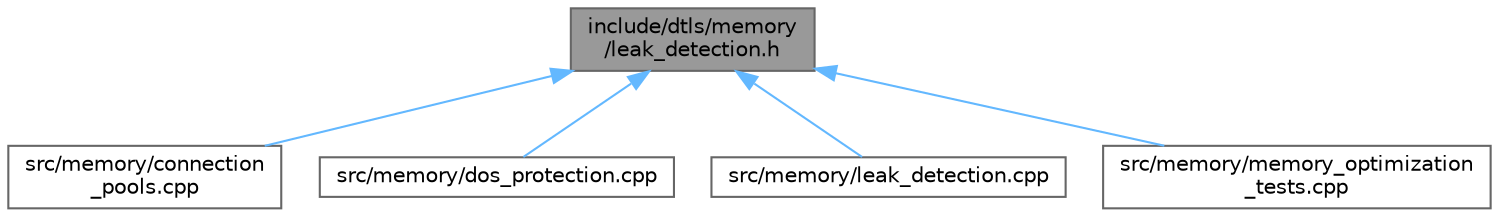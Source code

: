 digraph "include/dtls/memory/leak_detection.h"
{
 // LATEX_PDF_SIZE
  bgcolor="transparent";
  edge [fontname=Helvetica,fontsize=10,labelfontname=Helvetica,labelfontsize=10];
  node [fontname=Helvetica,fontsize=10,shape=box,height=0.2,width=0.4];
  Node1 [id="Node000001",label="include/dtls/memory\l/leak_detection.h",height=0.2,width=0.4,color="gray40", fillcolor="grey60", style="filled", fontcolor="black",tooltip=" "];
  Node1 -> Node2 [id="edge1_Node000001_Node000002",dir="back",color="steelblue1",style="solid",tooltip=" "];
  Node2 [id="Node000002",label="src/memory/connection\l_pools.cpp",height=0.2,width=0.4,color="grey40", fillcolor="white", style="filled",URL="$connection__pools_8cpp.html",tooltip=" "];
  Node1 -> Node3 [id="edge2_Node000001_Node000003",dir="back",color="steelblue1",style="solid",tooltip=" "];
  Node3 [id="Node000003",label="src/memory/dos_protection.cpp",height=0.2,width=0.4,color="grey40", fillcolor="white", style="filled",URL="$memory_2dos__protection_8cpp.html",tooltip=" "];
  Node1 -> Node4 [id="edge3_Node000001_Node000004",dir="back",color="steelblue1",style="solid",tooltip=" "];
  Node4 [id="Node000004",label="src/memory/leak_detection.cpp",height=0.2,width=0.4,color="grey40", fillcolor="white", style="filled",URL="$leak__detection_8cpp.html",tooltip=" "];
  Node1 -> Node5 [id="edge4_Node000001_Node000005",dir="back",color="steelblue1",style="solid",tooltip=" "];
  Node5 [id="Node000005",label="src/memory/memory_optimization\l_tests.cpp",height=0.2,width=0.4,color="grey40", fillcolor="white", style="filled",URL="$memory__optimization__tests_8cpp.html",tooltip=" "];
}
